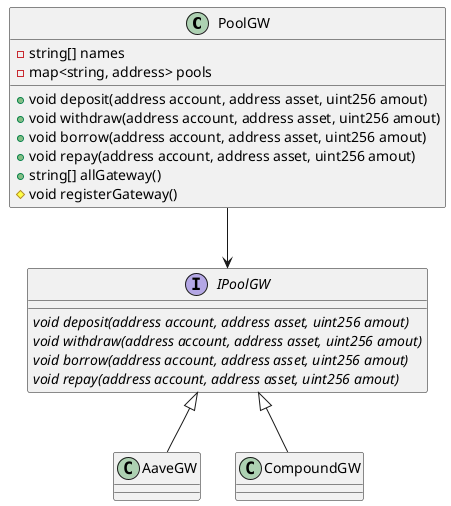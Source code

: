 @startuml interface


class PoolGW {
  - string[] names
  - map<string, address> pools
  + void deposit(address account, address asset, uint256 amout)
  + void withdraw(address account, address asset, uint256 amout)
  + void borrow(address account, address asset, uint256 amout)
  + void repay(address account, address asset, uint256 amout)
  + string[] allGateway()
  # void registerGateway()
}


interface IPoolGW {
  {abstract} void deposit(address account, address asset, uint256 amout) 
  {abstract} void withdraw(address account, address asset, uint256 amout)
  {abstract} void borrow(address account, address asset, uint256 amout)
  {abstract} void repay(address account, address asset, uint256 amout)
}

PoolGW --> IPoolGW

class AaveGW
class CompoundGW

IPoolGW <|--AaveGW
IPoolGW <|--CompoundGW

